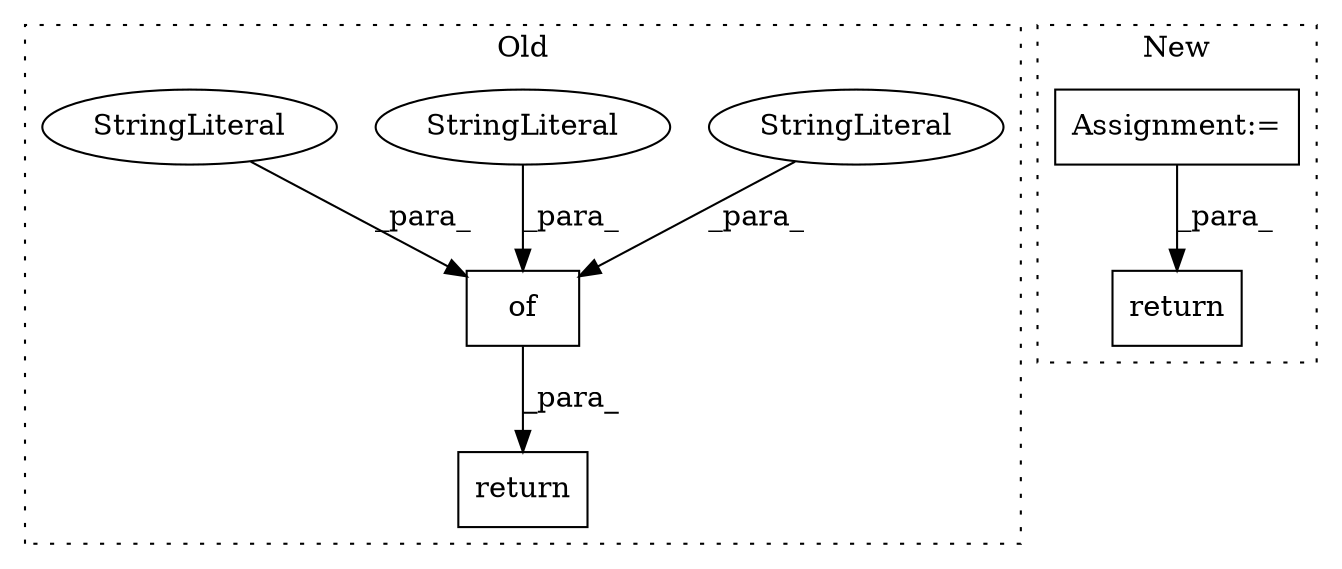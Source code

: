 digraph G {
subgraph cluster0 {
1 [label="of" a="32" s="1960,2212" l="3,1" shape="box"];
3 [label="return" a="41" s="1949" l="7" shape="box"];
5 [label="StringLiteral" a="45" s="1993" l="20" shape="ellipse"];
6 [label="StringLiteral" a="45" s="2195" l="6" shape="ellipse"];
7 [label="StringLiteral" a="45" s="2071" l="20" shape="ellipse"];
label = "Old";
style="dotted";
}
subgraph cluster1 {
2 [label="return" a="41" s="2088" l="7" shape="box"];
4 [label="Assignment:=" a="7" s="1899" l="1" shape="box"];
label = "New";
style="dotted";
}
1 -> 3 [label="_para_"];
4 -> 2 [label="_para_"];
5 -> 1 [label="_para_"];
6 -> 1 [label="_para_"];
7 -> 1 [label="_para_"];
}